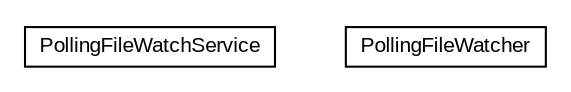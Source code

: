 #!/usr/local/bin/dot
#
# Class diagram 
# Generated by UMLGraph version R5_6-24-gf6e263 (http://www.umlgraph.org/)
#

digraph G {
	edge [fontname="arial",fontsize=10,labelfontname="arial",labelfontsize=10];
	node [fontname="arial",fontsize=10,shape=plaintext];
	nodesep=0.25;
	ranksep=0.5;
	// com.google.code.play2.watcher.polling.PollingFileWatchService
	c0 [label=<<table title="com.google.code.play2.watcher.polling.PollingFileWatchService" border="0" cellborder="1" cellspacing="0" cellpadding="2" port="p" href="./PollingFileWatchService.html">
		<tr><td><table border="0" cellspacing="0" cellpadding="1">
<tr><td align="center" balign="center"> PollingFileWatchService </td></tr>
		</table></td></tr>
		</table>>, URL="./PollingFileWatchService.html", fontname="arial", fontcolor="black", fontsize=10.0];
	// com.google.code.play2.watcher.polling.PollingFileWatcher
	c1 [label=<<table title="com.google.code.play2.watcher.polling.PollingFileWatcher" border="0" cellborder="1" cellspacing="0" cellpadding="2" port="p" href="./PollingFileWatcher.html">
		<tr><td><table border="0" cellspacing="0" cellpadding="1">
<tr><td align="center" balign="center"> PollingFileWatcher </td></tr>
		</table></td></tr>
		</table>>, URL="./PollingFileWatcher.html", fontname="arial", fontcolor="black", fontsize=10.0];
}

